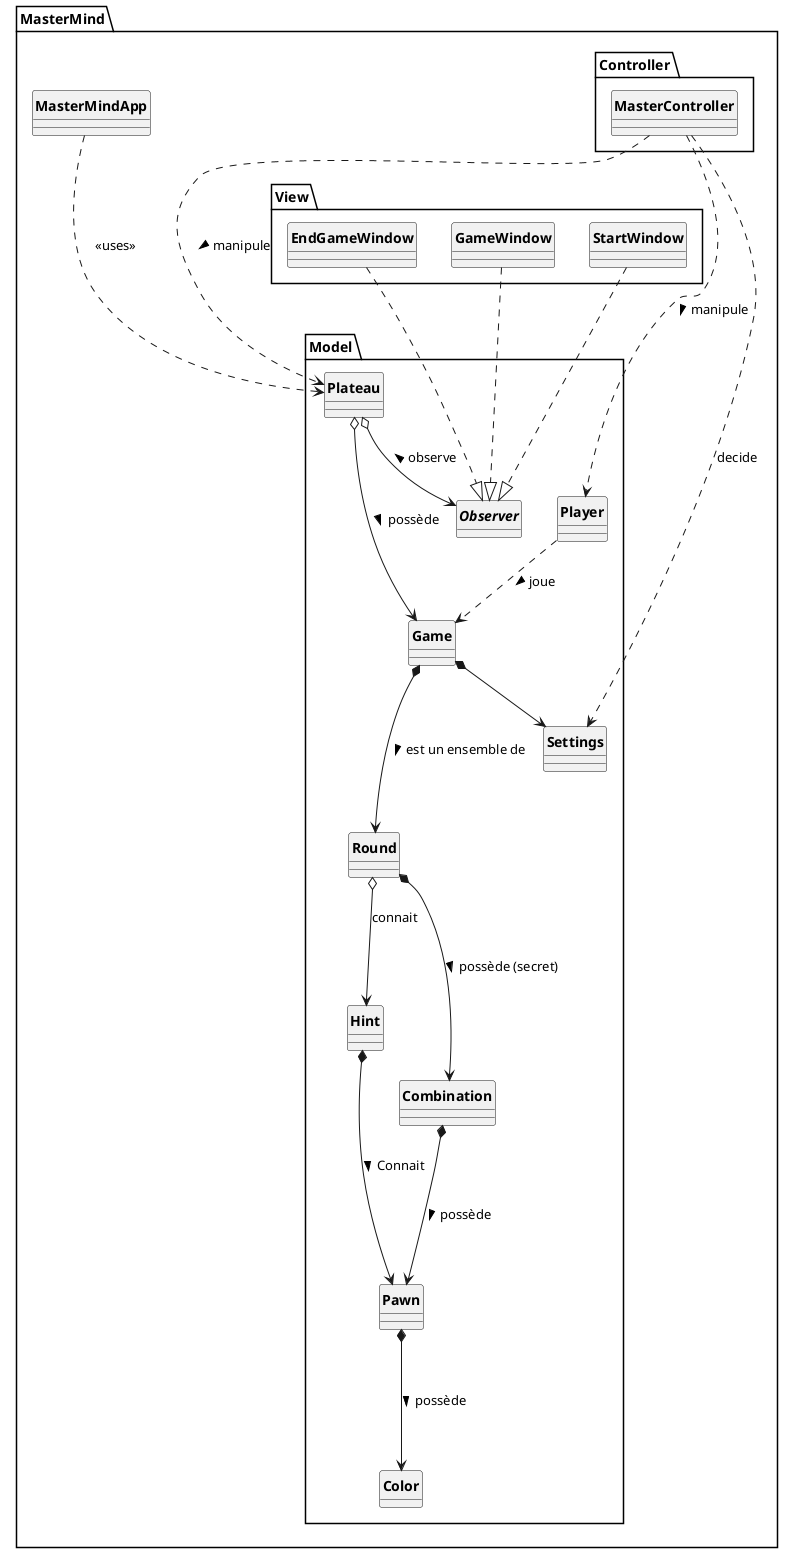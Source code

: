 @startuml
'https://plantuml.com/class-diagram
skinparam style strictuml
skinparam classAttributeIconSize 0
skinparam classFontStyle Bold
hide enum methods
hide interface attributes

package MasterMind{
    class MasterMindApp{
    }
        package Controller{
            class MasterController{
            }
        }
        package Model {
            class Plateau{
            }
            class Pawn{
            }
            enum Color{
            }
            class Hint{
            }
            interface Observer{
            }
            class Round{
            }
            class Game{
            }
            class Combination{
            }
            class Player{
            }
            class Settings{
            }
        }
        package View {
            class GameWindow {
            }
            class StartWindow{
            }
            class EndGameWindow{
            }
        }
}

'Base pas ouf mais c'est un début'
'####VUES####'
GameWindow ...|> Observer
StartWindow ...|> Observer
EndGameWindow ...|> Observer
'####MODEL####'
Combination *---> Pawn : > possède
Pawn *---> Color : > possède
Game *---> Round : > est un ensemble de
Hint *--> Pawn : > Connait
Plateau o--> Observer : < observe
Round *---> Combination : > possède (secret)
Plateau o---> Game : > possède
Game *--> Settings
Player ..> Game : > joue
Round o--> Hint : connait
MasterController ...> Settings : decide
'a revoir'

'####CONTROLLER####'
MasterController ...> Plateau : > manipule
MasterController ...> Player : > manipule
'####MAIN####'
MasterMindApp ...> Plateau : <<uses>>
@enduml